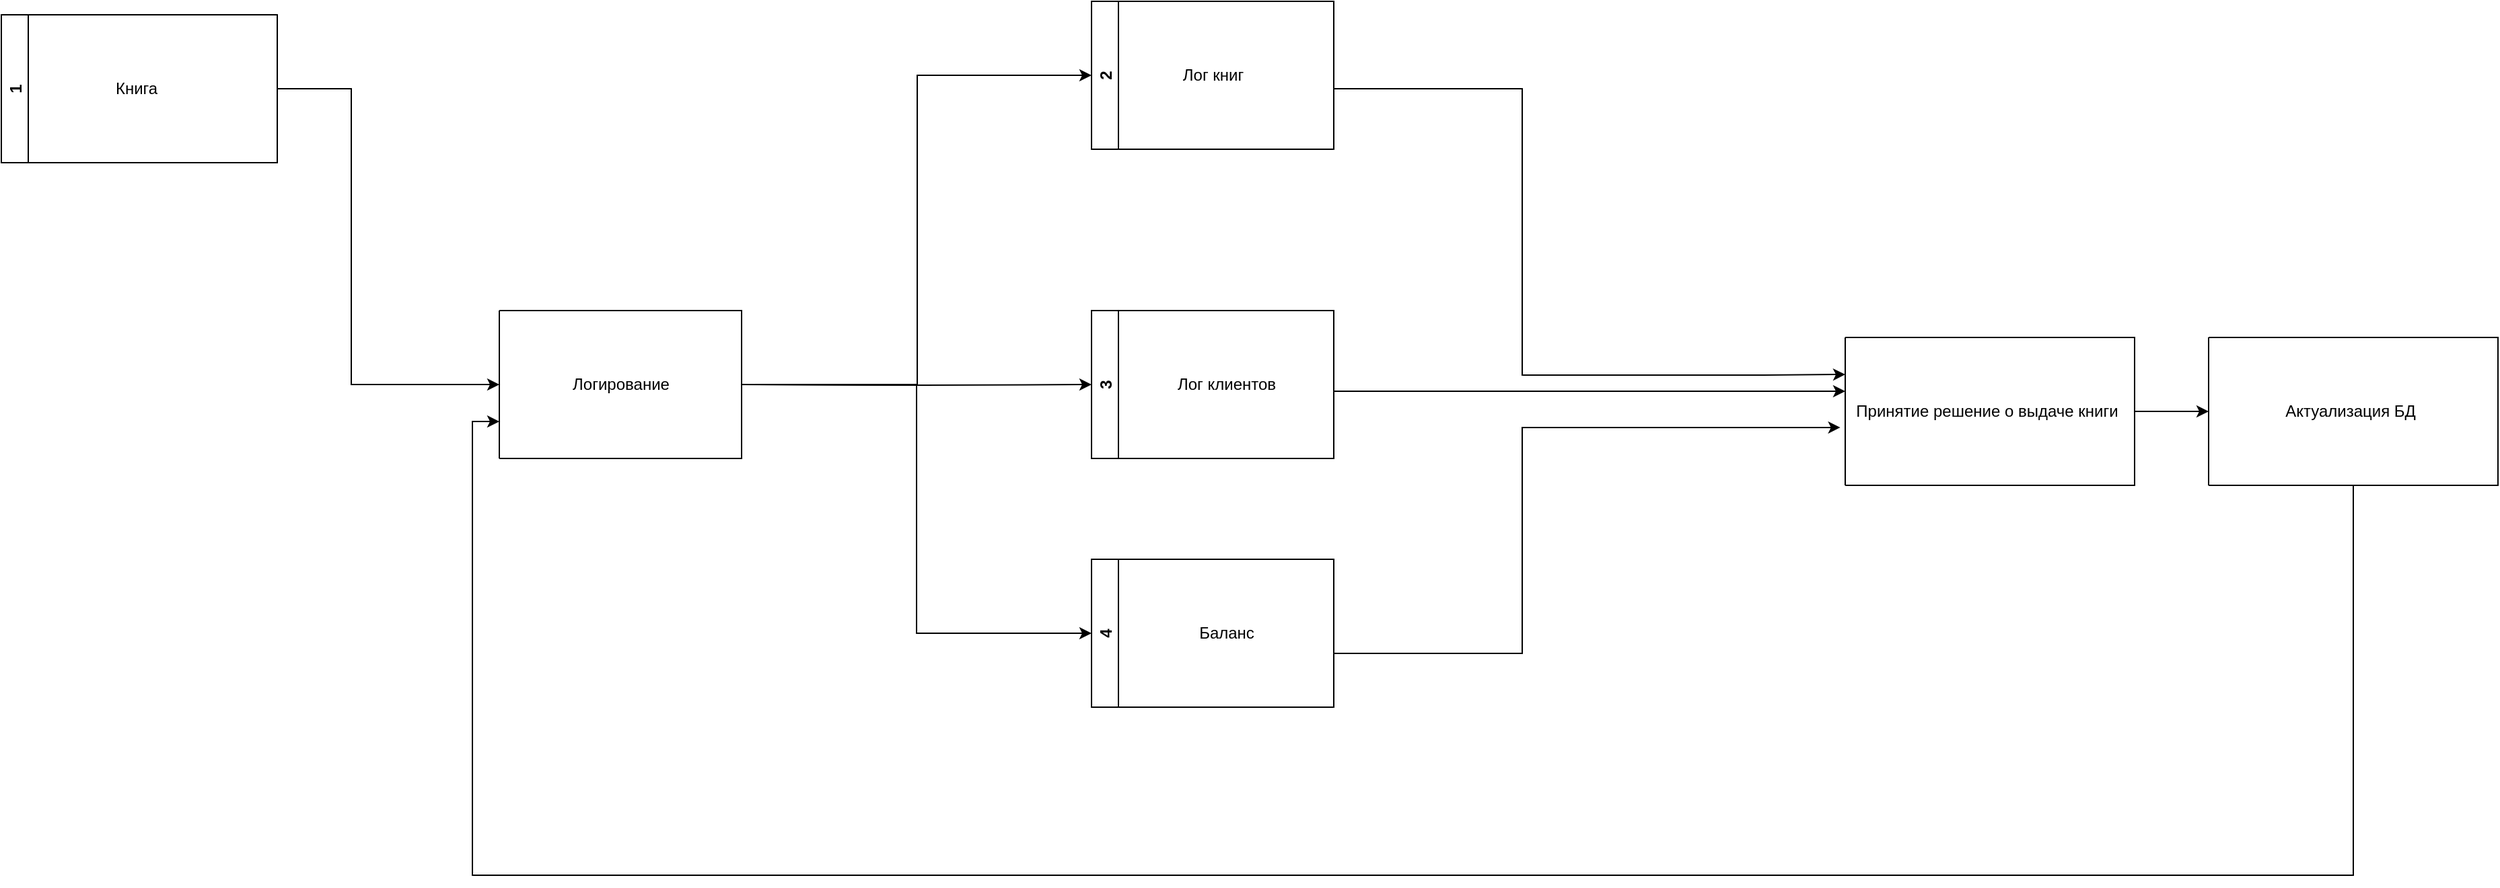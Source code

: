 <mxfile version="20.0.1" type="device"><diagram id="qJCDBhOl-4t1z8quJffn" name="Page-1"><mxGraphModel dx="2302" dy="1141" grid="1" gridSize="10" guides="1" tooltips="1" connect="1" arrows="1" fold="1" page="1" pageScale="1" pageWidth="827" pageHeight="1169" math="0" shadow="0"><root><mxCell id="0"/><mxCell id="1" parent="0"/><mxCell id="U2vgo9dwIeLC-BRNVxEa-1" style="edgeStyle=orthogonalEdgeStyle;rounded=0;orthogonalLoop=1;jettySize=auto;html=1;entryX=0;entryY=0.5;entryDx=0;entryDy=0;" edge="1" parent="1" source="U2vgo9dwIeLC-BRNVxEa-2" target="U2vgo9dwIeLC-BRNVxEa-5"><mxGeometry relative="1" as="geometry"><mxPoint x="270" y="400" as="targetPoint"/><Array as="points"><mxPoint x="290" y="125"/><mxPoint x="290" y="345"/></Array></mxGeometry></mxCell><mxCell id="U2vgo9dwIeLC-BRNVxEa-2" value="1" style="swimlane;horizontal=0;startSize=20;" vertex="1" parent="1"><mxGeometry x="30" y="70" width="205" height="110" as="geometry"/></mxCell><mxCell id="U2vgo9dwIeLC-BRNVxEa-3" value="Книга" style="text;html=1;align=center;verticalAlign=middle;resizable=0;points=[];autosize=1;strokeColor=none;fillColor=none;" vertex="1" parent="U2vgo9dwIeLC-BRNVxEa-2"><mxGeometry x="75" y="45" width="50" height="20" as="geometry"/></mxCell><mxCell id="U2vgo9dwIeLC-BRNVxEa-5" value="" style="swimlane;horizontal=0;startSize=0;" vertex="1" parent="1"><mxGeometry x="400" y="290" width="180" height="110" as="geometry"><mxRectangle x="340" y="180" width="30" height="30" as="alternateBounds"/></mxGeometry></mxCell><mxCell id="U2vgo9dwIeLC-BRNVxEa-6" value="Логирование" style="text;html=1;align=center;verticalAlign=middle;resizable=0;points=[];autosize=1;strokeColor=none;fillColor=none;" vertex="1" parent="U2vgo9dwIeLC-BRNVxEa-5"><mxGeometry x="45" y="45" width="90" height="20" as="geometry"/></mxCell><mxCell id="U2vgo9dwIeLC-BRNVxEa-7" style="edgeStyle=orthogonalEdgeStyle;rounded=0;orthogonalLoop=1;jettySize=auto;html=1;entryX=0;entryY=0.25;entryDx=0;entryDy=0;" edge="1" parent="1" source="U2vgo9dwIeLC-BRNVxEa-8" target="U2vgo9dwIeLC-BRNVxEa-23"><mxGeometry relative="1" as="geometry"><mxPoint x="1310" y="340" as="targetPoint"/><Array as="points"><mxPoint x="1160" y="125"/><mxPoint x="1160" y="338"/><mxPoint x="1340" y="338"/></Array></mxGeometry></mxCell><mxCell id="U2vgo9dwIeLC-BRNVxEa-8" value="2" style="swimlane;horizontal=0;startSize=20;" vertex="1" parent="1"><mxGeometry x="840" y="60" width="180" height="110" as="geometry"/></mxCell><mxCell id="U2vgo9dwIeLC-BRNVxEa-9" value="Лог книг" style="text;html=1;align=center;verticalAlign=middle;resizable=0;points=[];autosize=1;strokeColor=none;fillColor=none;" vertex="1" parent="U2vgo9dwIeLC-BRNVxEa-8"><mxGeometry x="60" y="45" width="60" height="20" as="geometry"/></mxCell><mxCell id="U2vgo9dwIeLC-BRNVxEa-13" style="edgeStyle=orthogonalEdgeStyle;rounded=0;orthogonalLoop=1;jettySize=auto;html=1;" edge="1" parent="1" source="U2vgo9dwIeLC-BRNVxEa-14" target="U2vgo9dwIeLC-BRNVxEa-23"><mxGeometry relative="1" as="geometry"><Array as="points"><mxPoint x="1100" y="350"/><mxPoint x="1100" y="350"/></Array></mxGeometry></mxCell><mxCell id="U2vgo9dwIeLC-BRNVxEa-14" value="3" style="swimlane;horizontal=0;startSize=20;" vertex="1" parent="1"><mxGeometry x="840" y="290" width="180" height="110" as="geometry"/></mxCell><mxCell id="U2vgo9dwIeLC-BRNVxEa-15" value="Лог клиентов" style="text;html=1;align=center;verticalAlign=middle;resizable=0;points=[];autosize=1;strokeColor=none;fillColor=none;" vertex="1" parent="U2vgo9dwIeLC-BRNVxEa-14"><mxGeometry x="55" y="45" width="90" height="20" as="geometry"/></mxCell><mxCell id="U2vgo9dwIeLC-BRNVxEa-16" style="edgeStyle=orthogonalEdgeStyle;rounded=0;orthogonalLoop=1;jettySize=auto;html=1;entryX=-0.017;entryY=0.609;entryDx=0;entryDy=0;entryPerimeter=0;" edge="1" parent="1" source="U2vgo9dwIeLC-BRNVxEa-17" target="U2vgo9dwIeLC-BRNVxEa-23"><mxGeometry relative="1" as="geometry"><mxPoint x="1260" y="370" as="targetPoint"/><Array as="points"><mxPoint x="1160" y="545"/><mxPoint x="1160" y="377"/></Array></mxGeometry></mxCell><mxCell id="U2vgo9dwIeLC-BRNVxEa-17" value="4" style="swimlane;horizontal=0;startSize=20;" vertex="1" parent="1"><mxGeometry x="840" y="475" width="180" height="110" as="geometry"/></mxCell><mxCell id="U2vgo9dwIeLC-BRNVxEa-18" value="Баланс" style="text;html=1;align=center;verticalAlign=middle;resizable=0;points=[];autosize=1;strokeColor=none;fillColor=none;" vertex="1" parent="U2vgo9dwIeLC-BRNVxEa-17"><mxGeometry x="70" y="45" width="60" height="20" as="geometry"/></mxCell><mxCell id="U2vgo9dwIeLC-BRNVxEa-42" style="edgeStyle=orthogonalEdgeStyle;rounded=0;orthogonalLoop=1;jettySize=auto;html=1;entryX=0;entryY=0.5;entryDx=0;entryDy=0;" edge="1" parent="1" source="U2vgo9dwIeLC-BRNVxEa-23" target="U2vgo9dwIeLC-BRNVxEa-40"><mxGeometry relative="1" as="geometry"/></mxCell><mxCell id="U2vgo9dwIeLC-BRNVxEa-23" value="" style="swimlane;horizontal=0;startSize=0;" vertex="1" parent="1"><mxGeometry x="1400" y="310" width="215" height="110" as="geometry"><mxRectangle x="340" y="180" width="30" height="30" as="alternateBounds"/></mxGeometry></mxCell><mxCell id="U2vgo9dwIeLC-BRNVxEa-24" value="Принятие решение о выдаче книги" style="text;html=1;align=center;verticalAlign=middle;resizable=0;points=[];autosize=1;strokeColor=none;fillColor=none;" vertex="1" parent="U2vgo9dwIeLC-BRNVxEa-23"><mxGeometry y="45" width="210" height="20" as="geometry"/></mxCell><mxCell id="U2vgo9dwIeLC-BRNVxEa-31" style="edgeStyle=orthogonalEdgeStyle;rounded=0;orthogonalLoop=1;jettySize=auto;html=1;entryX=0;entryY=0.5;entryDx=0;entryDy=0;" edge="1" parent="1" target="U2vgo9dwIeLC-BRNVxEa-8"><mxGeometry relative="1" as="geometry"><mxPoint x="580" y="345" as="sourcePoint"/></mxGeometry></mxCell><mxCell id="U2vgo9dwIeLC-BRNVxEa-32" style="edgeStyle=orthogonalEdgeStyle;rounded=0;orthogonalLoop=1;jettySize=auto;html=1;entryX=0;entryY=0.5;entryDx=0;entryDy=0;" edge="1" parent="1" target="U2vgo9dwIeLC-BRNVxEa-14"><mxGeometry relative="1" as="geometry"><mxPoint x="590" y="345" as="sourcePoint"/></mxGeometry></mxCell><mxCell id="U2vgo9dwIeLC-BRNVxEa-33" style="edgeStyle=orthogonalEdgeStyle;rounded=0;orthogonalLoop=1;jettySize=auto;html=1;entryX=0;entryY=0.5;entryDx=0;entryDy=0;" edge="1" parent="1" target="U2vgo9dwIeLC-BRNVxEa-17"><mxGeometry relative="1" as="geometry"><mxPoint x="590" y="345" as="sourcePoint"/><Array as="points"><mxPoint x="710" y="345"/><mxPoint x="710" y="530"/></Array></mxGeometry></mxCell><mxCell id="U2vgo9dwIeLC-BRNVxEa-43" style="edgeStyle=orthogonalEdgeStyle;rounded=0;orthogonalLoop=1;jettySize=auto;html=1;entryX=0;entryY=0.75;entryDx=0;entryDy=0;" edge="1" parent="1" source="U2vgo9dwIeLC-BRNVxEa-40" target="U2vgo9dwIeLC-BRNVxEa-5"><mxGeometry relative="1" as="geometry"><Array as="points"><mxPoint x="1778" y="710"/><mxPoint x="380" y="710"/><mxPoint x="380" y="373"/></Array></mxGeometry></mxCell><mxCell id="U2vgo9dwIeLC-BRNVxEa-40" value="" style="swimlane;horizontal=0;startSize=0;" vertex="1" parent="1"><mxGeometry x="1670" y="310" width="215" height="110" as="geometry"><mxRectangle x="340" y="180" width="30" height="30" as="alternateBounds"/></mxGeometry></mxCell><mxCell id="U2vgo9dwIeLC-BRNVxEa-41" value="Актуализация БД" style="text;html=1;align=center;verticalAlign=middle;resizable=0;points=[];autosize=1;strokeColor=none;fillColor=none;" vertex="1" parent="U2vgo9dwIeLC-BRNVxEa-40"><mxGeometry x="50" y="45" width="110" height="20" as="geometry"/></mxCell></root></mxGraphModel></diagram></mxfile>